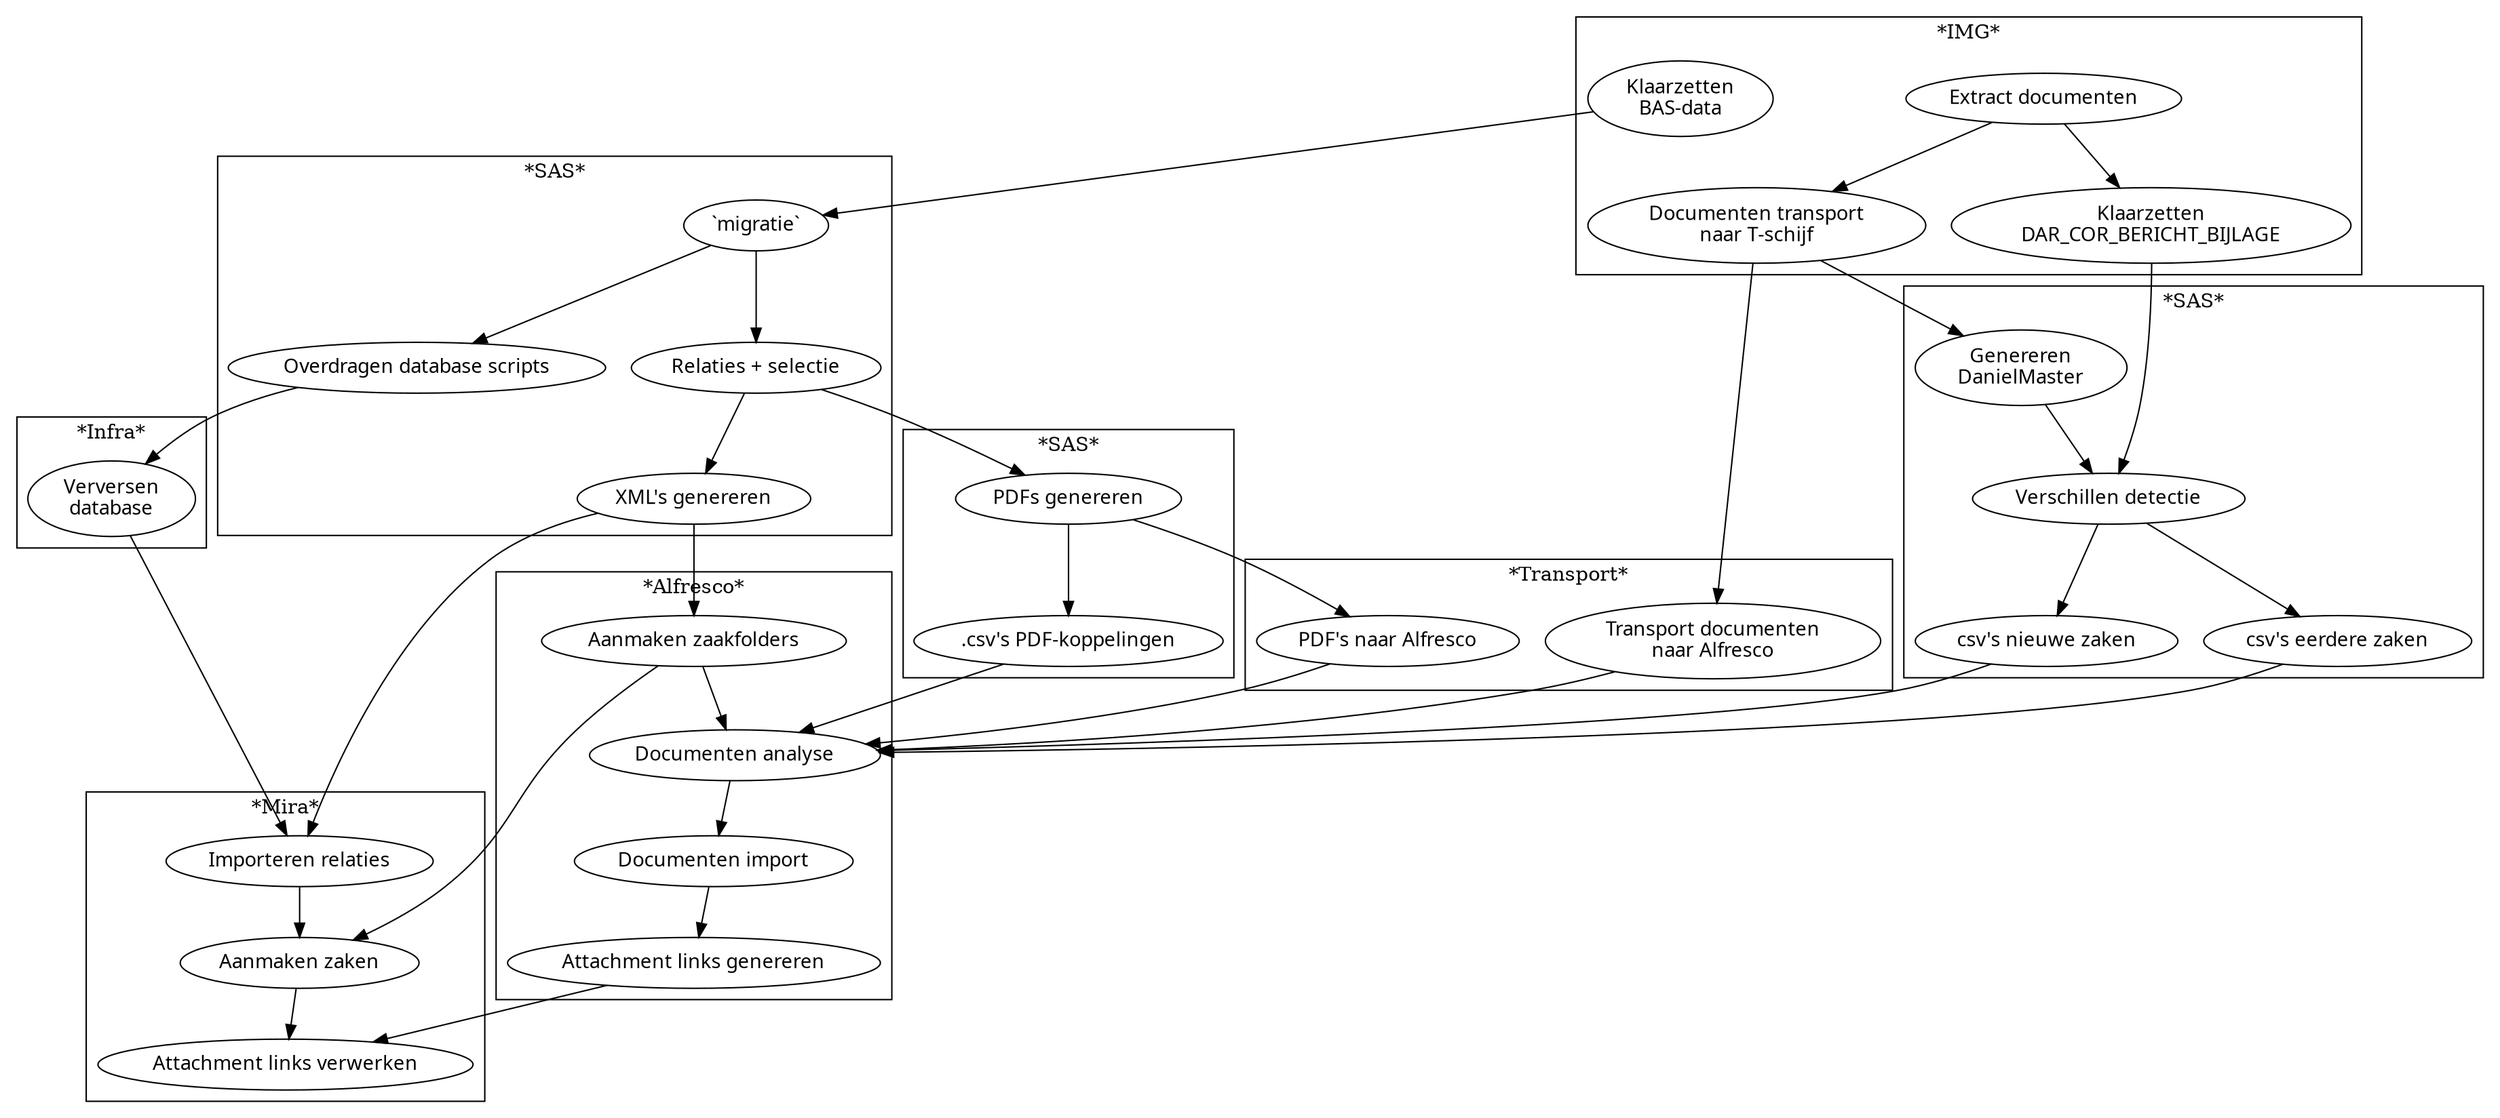 digraph {
  node [ fontname="Handlee" ];
  splines=true;
  
  subgraph cluster_IMG {
    label="*IMG*";
    "Extract documenten";
    "Klaarzetten\nDAR_COR_BERICHT_BIJLAGE";
    "Klaarzetten\nBAS-data";
    "Documenten transport\nnaar T-schijf";
    "Extract documenten" -> "Klaarzetten\nDAR_COR_BERICHT_BIJLAGE";
    "Extract documenten" -> "Documenten transport\nnaar T-schijf";
  }

  "Klaarzetten\nBAS-data" -> "`migratie`";

  subgraph cluster_SAS1 {
    label="*SAS*";
    "Overdragen database scripts";
    "XML's genereren";
    "Relaties + selectie";
    "`migratie`";

    "`migratie`" -> "Relaties + selectie";
    "Relaties + selectie" -> "XML's genereren";
    "`migratie`" -> "Overdragen database scripts";
  }
  
  subgraph cluster_Infra {
    label="*Infra*";
    "Verversen\ndatabase";

   "Overdragen database scripts" -> "Verversen\ndatabase";
   }
   "Klaarzetten\nDAR_COR_BERICHT_BIJLAGE" -> "Verschillen detectie";
  subgraph cluster_SAS2 {
    label="*SAS*";
    "Verschillen detectie";
    "csv's nieuwe zaken";
    "csv's eerdere zaken";
    "Genereren\nDanielMaster" -> "Verschillen detectie";
    "Verschillen detectie" -> "csv's nieuwe zaken";
    "Verschillen detectie" -> "csv's eerdere zaken";
  }
  subgraph cluster_PDFs {
     label= "*SAS*"
      "PDFs genereren"
      ".csv's PDF-koppelingen"
      "PDFs genereren" -> ".csv's PDF-koppelingen"
      "Relaties + selectie" -> "PDFs genereren"
  }
  subgraph cluster_docTransport {
      label = "*Transport*"
      "Transport documenten\nnaar Alfresco"
      "PDF's naar Alfresco"
      "Genereren\nDanielMaster"
    "PDFs genereren" -> "PDF's naar Alfresco"
    "Documenten transport\nnaar T-schijf" -> "Transport documenten\nnaar Alfresco"; 
    "Documenten transport\nnaar T-schijf" -> "Genereren\nDanielMaster";
  }
  subgraph cluster_Alfresco {
      label = "*Alfresco*"
      "Documenten analyse"
      "Documenten import"
      "Aanmaken zaakfolders"
      "Attachment links genereren"
      "Transport documenten\nnaar Alfresco" -> "Documenten analyse";
      "PDF's naar Alfresco" ->  "Documenten analyse";
      "XML's genereren" -> "Aanmaken zaakfolders"
      "Aanmaken zaakfolders" -> "Documenten analyse"
      "Documenten analyse" -> "Documenten import"
      "csv's nieuwe zaken" -> "Documenten analyse" ;
      "csv's eerdere zaken" -> "Documenten analyse" ;
      ".csv's PDF-koppelingen" -> "Documenten analyse" ;
      "Documenten import" -> "Attachment links genereren";
  }
  subgraph cluster_Mira {
      label = "*Mira*"
      "Importeren relaties";
      "Aanmaken zaken";
      "Attachment links verwerken";
      "Verversen\ndatabase" -> "Importeren relaties";
      "XML's genereren" -> "Importeren relaties";
      "Aanmaken zaakfolders" -> "Aanmaken zaken";
      "Importeren relaties" -> "Aanmaken zaken"; 
      "Attachment links genereren" -> "Attachment links verwerken";
      "Aanmaken zaken" -> "Attachment links verwerken"
  }
}